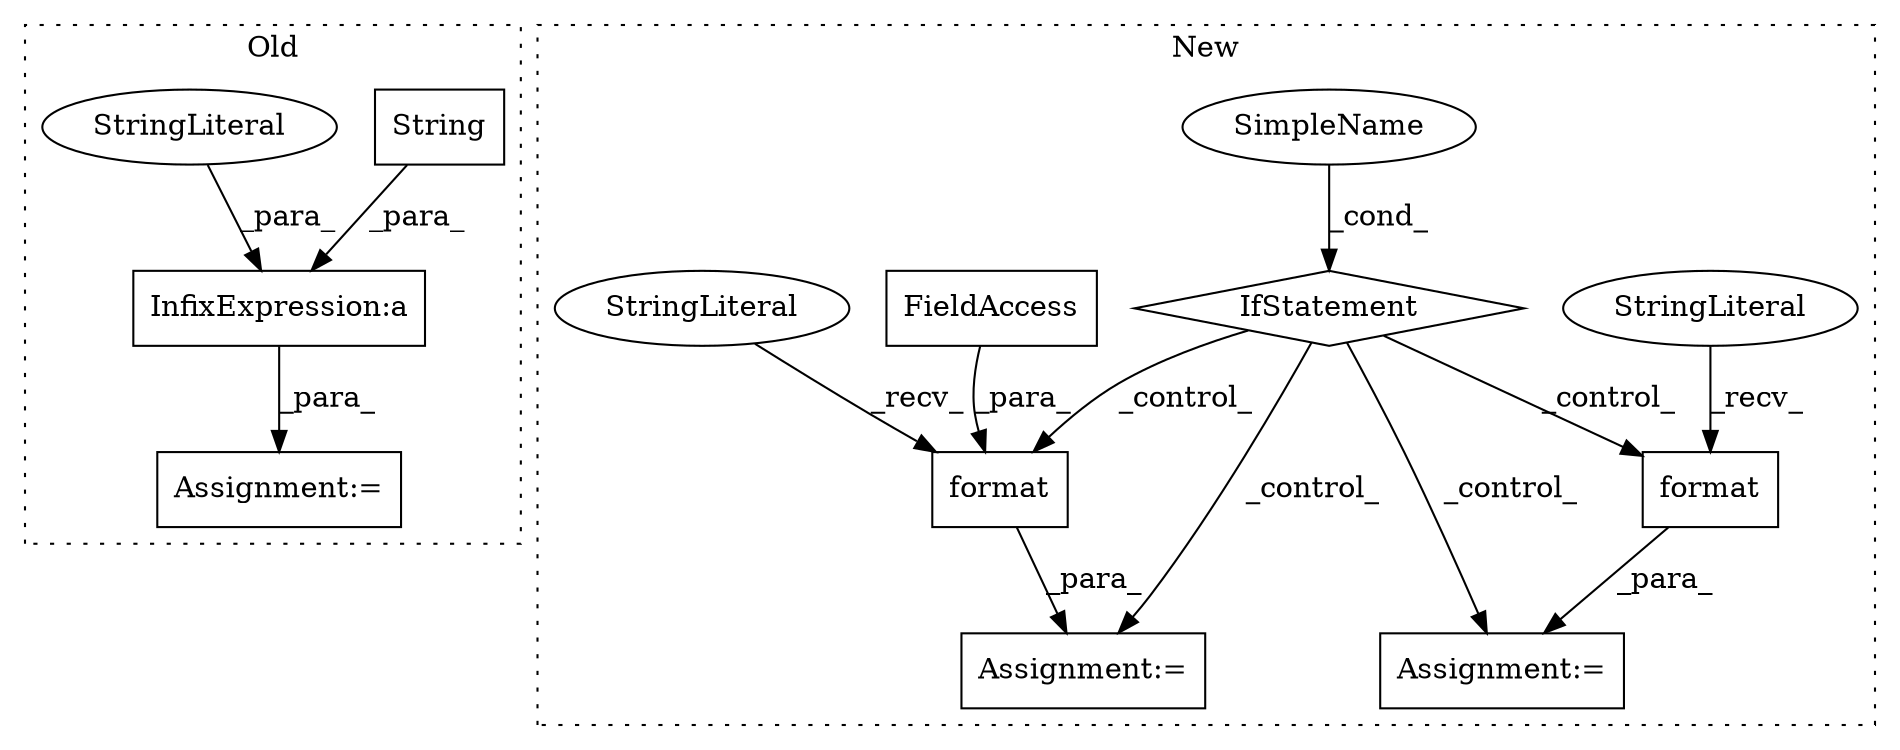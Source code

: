 digraph G {
subgraph cluster0 {
1 [label="String" a="32" s="3978,4000" l="7,1" shape="box"];
3 [label="InfixExpression:a" a="27" s="4001" l="3" shape="box"];
4 [label="StringLiteral" a="45" s="4004" l="5" shape="ellipse"];
8 [label="Assignment:=" a="7" s="3976" l="1" shape="box"];
label = "Old";
style="dotted";
}
subgraph cluster1 {
2 [label="IfStatement" a="25" s="3966,3994" l="4,2" shape="diamond"];
5 [label="Assignment:=" a="7" s="4090" l="1" shape="box"];
6 [label="SimpleName" a="42" s="" l="" shape="ellipse"];
7 [label="Assignment:=" a="7" s="4230" l="1" shape="box"];
9 [label="format" a="32" s="4102,4141" l="7,1" shape="box"];
10 [label="StringLiteral" a="45" s="4091" l="10" shape="ellipse"];
11 [label="format" a="32" s="4239,4261" l="7,1" shape="box"];
12 [label="StringLiteral" a="45" s="4231" l="7" shape="ellipse"];
13 [label="FieldAccess" a="22" s="4125" l="16" shape="box"];
label = "New";
style="dotted";
}
1 -> 3 [label="_para_"];
2 -> 11 [label="_control_"];
2 -> 7 [label="_control_"];
2 -> 5 [label="_control_"];
2 -> 9 [label="_control_"];
3 -> 8 [label="_para_"];
4 -> 3 [label="_para_"];
6 -> 2 [label="_cond_"];
9 -> 5 [label="_para_"];
10 -> 9 [label="_recv_"];
11 -> 7 [label="_para_"];
12 -> 11 [label="_recv_"];
13 -> 9 [label="_para_"];
}